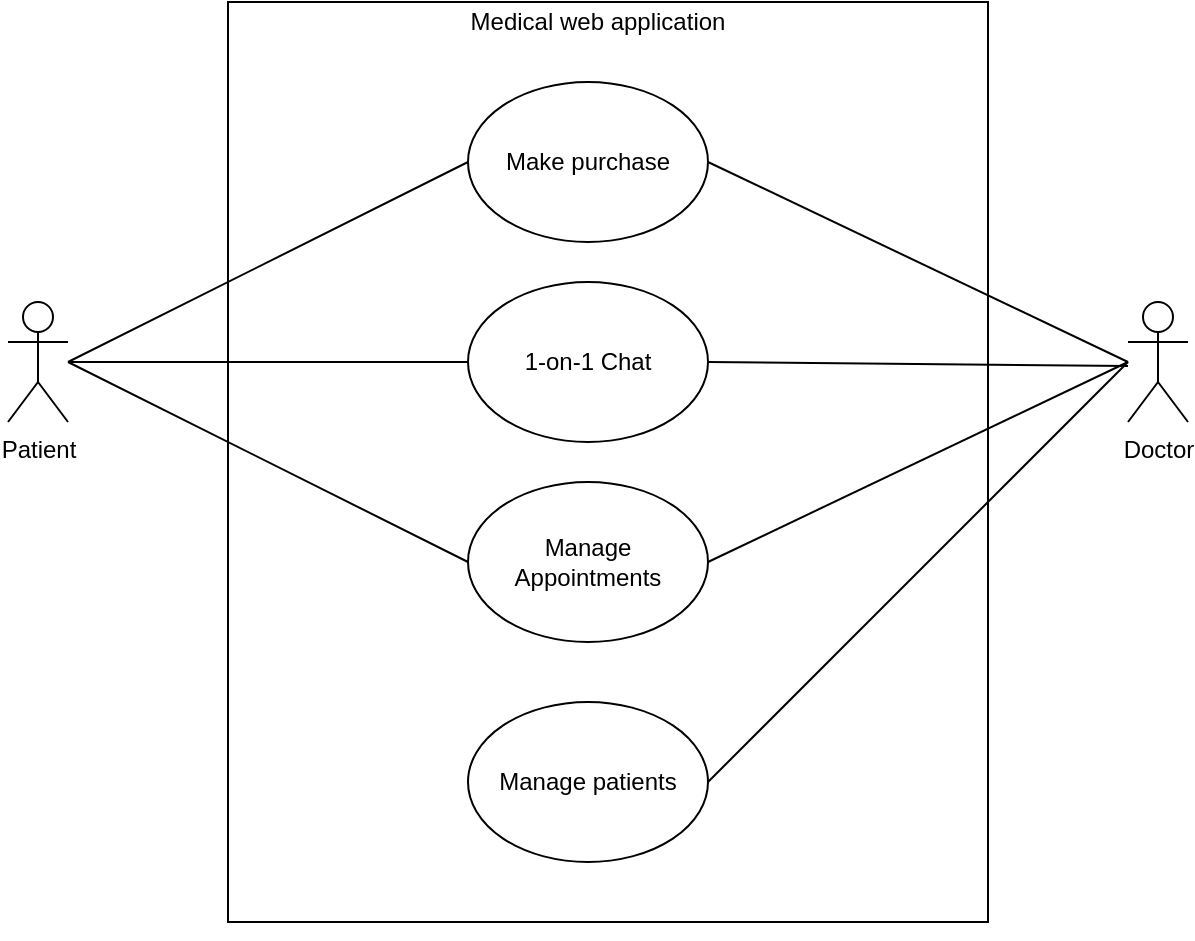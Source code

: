 <mxfile version="13.1.14" type="device"><diagram id="-VSQbgtAV2FNAJkrOpEY" name="Page-1"><mxGraphModel dx="868" dy="482" grid="1" gridSize="10" guides="1" tooltips="1" connect="1" arrows="1" fold="1" page="1" pageScale="1" pageWidth="850" pageHeight="1100" math="0" shadow="0"><root><mxCell id="0"/><mxCell id="1" parent="0"/><mxCell id="yeSmJNHau8uDDCGj1t2a-2" value="" style="rounded=0;whiteSpace=wrap;html=1;" parent="1" vertex="1"><mxGeometry x="240" y="250" width="380" height="460" as="geometry"/></mxCell><mxCell id="yeSmJNHau8uDDCGj1t2a-4" value="Patient" style="shape=umlActor;verticalLabelPosition=bottom;labelBackgroundColor=#ffffff;verticalAlign=top;html=1;outlineConnect=0;" parent="1" vertex="1"><mxGeometry x="130" y="400" width="30" height="60" as="geometry"/></mxCell><mxCell id="yeSmJNHau8uDDCGj1t2a-6" value="Doctor" style="shape=umlActor;verticalLabelPosition=bottom;labelBackgroundColor=#ffffff;verticalAlign=top;html=1;outlineConnect=0;" parent="1" vertex="1"><mxGeometry x="690" y="400" width="30" height="60" as="geometry"/></mxCell><mxCell id="yeSmJNHau8uDDCGj1t2a-7" value="1-on-1 Chat" style="ellipse;whiteSpace=wrap;html=1;" parent="1" vertex="1"><mxGeometry x="360" y="390" width="120" height="80" as="geometry"/></mxCell><mxCell id="yeSmJNHau8uDDCGj1t2a-8" value="Make purchase" style="ellipse;whiteSpace=wrap;html=1;" parent="1" vertex="1"><mxGeometry x="360" y="290" width="120" height="80" as="geometry"/></mxCell><mxCell id="yeSmJNHau8uDDCGj1t2a-11" value="Manage Appointments" style="ellipse;whiteSpace=wrap;html=1;" parent="1" vertex="1"><mxGeometry x="360" y="490" width="120" height="80" as="geometry"/></mxCell><mxCell id="yeSmJNHau8uDDCGj1t2a-16" value="Medical web application" style="text;html=1;strokeColor=none;fillColor=none;align=center;verticalAlign=middle;whiteSpace=wrap;rounded=0;" parent="1" vertex="1"><mxGeometry x="300" y="250" width="250" height="20" as="geometry"/></mxCell><mxCell id="feoyFqZcsJ66KLvBRmTB-2" value="" style="endArrow=none;html=1;entryX=0;entryY=0.5;entryDx=0;entryDy=0;" parent="1" target="yeSmJNHau8uDDCGj1t2a-8" edge="1"><mxGeometry width="50" height="50" relative="1" as="geometry"><mxPoint x="160" y="430" as="sourcePoint"/><mxPoint x="450" y="430" as="targetPoint"/></mxGeometry></mxCell><mxCell id="feoyFqZcsJ66KLvBRmTB-3" value="" style="endArrow=none;html=1;entryX=1;entryY=0.5;entryDx=0;entryDy=0;" parent="1" target="yeSmJNHau8uDDCGj1t2a-8" edge="1"><mxGeometry width="50" height="50" relative="1" as="geometry"><mxPoint x="690" y="430" as="sourcePoint"/><mxPoint x="450" y="430" as="targetPoint"/></mxGeometry></mxCell><mxCell id="feoyFqZcsJ66KLvBRmTB-4" value="" style="endArrow=none;html=1;entryX=0;entryY=0.5;entryDx=0;entryDy=0;" parent="1" source="yeSmJNHau8uDDCGj1t2a-4" target="yeSmJNHau8uDDCGj1t2a-7" edge="1"><mxGeometry width="50" height="50" relative="1" as="geometry"><mxPoint x="400" y="480" as="sourcePoint"/><mxPoint x="450" y="430" as="targetPoint"/></mxGeometry></mxCell><mxCell id="feoyFqZcsJ66KLvBRmTB-5" value="" style="endArrow=none;html=1;exitX=1;exitY=0.5;exitDx=0;exitDy=0;" parent="1" source="yeSmJNHau8uDDCGj1t2a-7" edge="1"><mxGeometry width="50" height="50" relative="1" as="geometry"><mxPoint x="400" y="480" as="sourcePoint"/><mxPoint x="690" y="432" as="targetPoint"/></mxGeometry></mxCell><mxCell id="feoyFqZcsJ66KLvBRmTB-6" value="" style="endArrow=none;html=1;entryX=0;entryY=0.5;entryDx=0;entryDy=0;" parent="1" target="yeSmJNHau8uDDCGj1t2a-11" edge="1"><mxGeometry width="50" height="50" relative="1" as="geometry"><mxPoint x="160" y="430" as="sourcePoint"/><mxPoint x="450" y="430" as="targetPoint"/></mxGeometry></mxCell><mxCell id="feoyFqZcsJ66KLvBRmTB-7" value="" style="endArrow=none;html=1;exitX=1;exitY=0.5;exitDx=0;exitDy=0;" parent="1" source="yeSmJNHau8uDDCGj1t2a-11" edge="1"><mxGeometry width="50" height="50" relative="1" as="geometry"><mxPoint x="400" y="480" as="sourcePoint"/><mxPoint x="690" y="430" as="targetPoint"/></mxGeometry></mxCell><mxCell id="feoyFqZcsJ66KLvBRmTB-8" value="Manage patients" style="ellipse;whiteSpace=wrap;html=1;" parent="1" vertex="1"><mxGeometry x="360" y="600" width="120" height="80" as="geometry"/></mxCell><mxCell id="feoyFqZcsJ66KLvBRmTB-9" value="" style="endArrow=none;html=1;exitX=1;exitY=0.5;exitDx=0;exitDy=0;" parent="1" source="feoyFqZcsJ66KLvBRmTB-8" edge="1"><mxGeometry width="50" height="50" relative="1" as="geometry"><mxPoint x="400" y="480" as="sourcePoint"/><mxPoint x="690" y="430" as="targetPoint"/></mxGeometry></mxCell><mxCell id="TQp8-PTNJ7A9jE6VRZUw-1" style="edgeStyle=orthogonalEdgeStyle;rounded=0;orthogonalLoop=1;jettySize=auto;html=1;exitX=0.5;exitY=1;exitDx=0;exitDy=0;" edge="1" parent="1" source="yeSmJNHau8uDDCGj1t2a-2" target="yeSmJNHau8uDDCGj1t2a-2"><mxGeometry relative="1" as="geometry"/></mxCell></root></mxGraphModel></diagram></mxfile>
